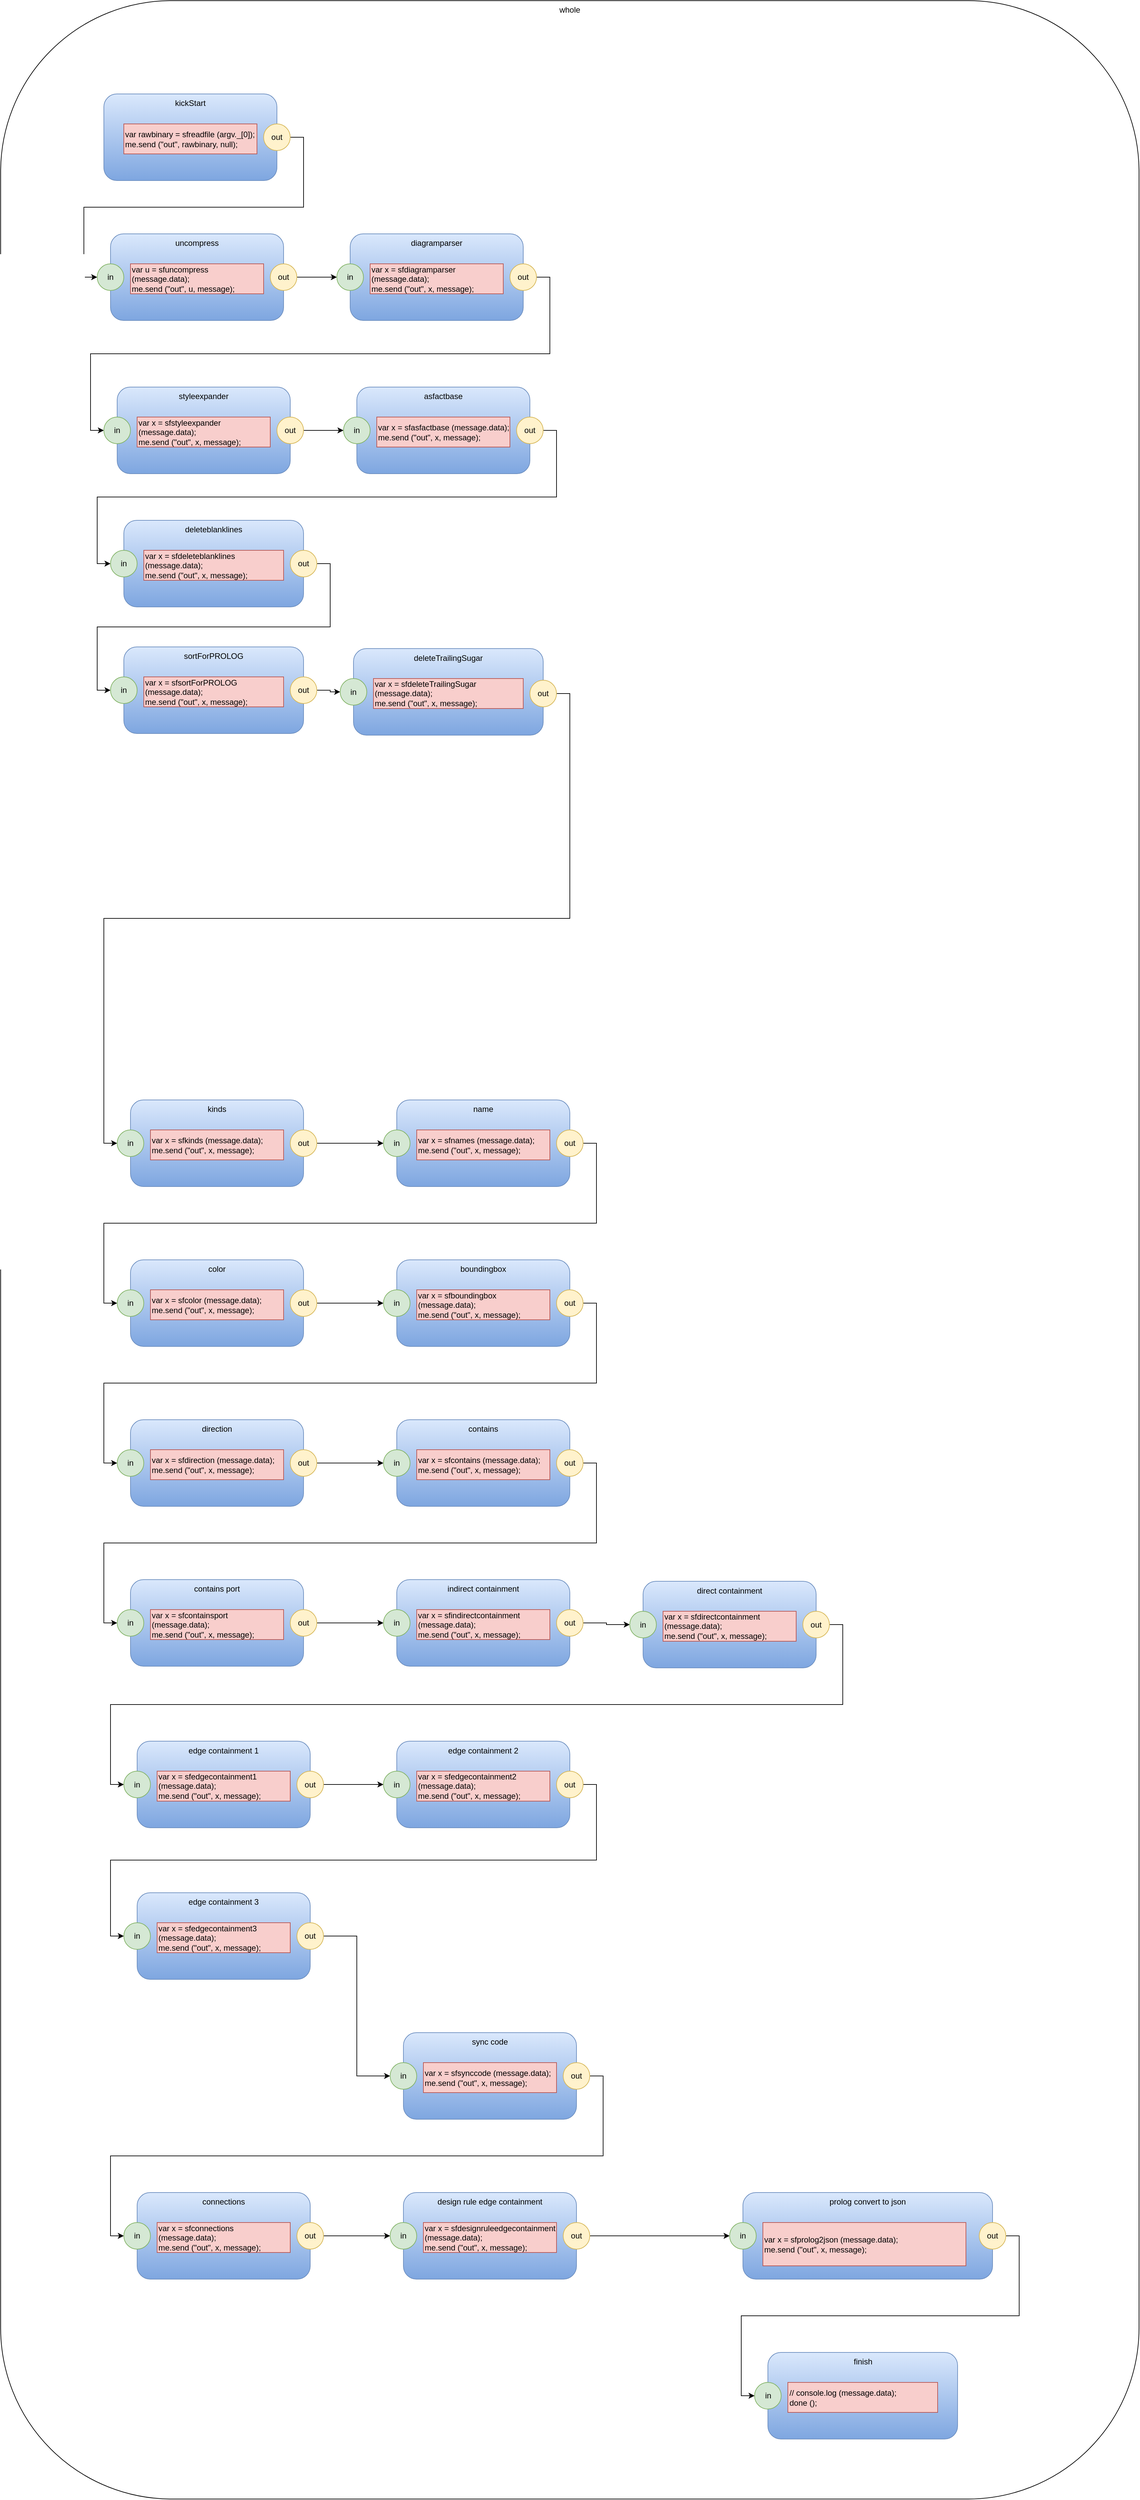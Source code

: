 <mxfile version="14.6.13" type="device"><diagram id="wqfAWWfYYzt9Zv_PRfaZ" name="main"><mxGraphModel dx="1106" dy="1656" grid="1" gridSize="10" guides="1" tooltips="1" connect="1" arrows="1" fold="1" page="1" pageScale="1" pageWidth="1100" pageHeight="850" math="0" shadow="0"><root><mxCell id="YSdUcc7_uIE6RB1LT-ku-0"/><mxCell id="YSdUcc7_uIE6RB1LT-ku-1" parent="YSdUcc7_uIE6RB1LT-ku-0"/><mxCell id="YSdUcc7_uIE6RB1LT-ku-2" value="whole" style="rounded=1;whiteSpace=wrap;html=1;verticalAlign=top;" vertex="1" parent="YSdUcc7_uIE6RB1LT-ku-1"><mxGeometry x="45" y="-10" width="1710" height="3750" as="geometry"/></mxCell><mxCell id="YSdUcc7_uIE6RB1LT-ku-3" value="styleexpander" style="rounded=1;whiteSpace=wrap;html=1;gradientColor=#7ea6e0;fillColor=#dae8fc;strokeColor=#6c8ebf;verticalAlign=top;" vertex="1" parent="YSdUcc7_uIE6RB1LT-ku-1"><mxGeometry x="220" y="570" width="260" height="130" as="geometry"/></mxCell><mxCell id="YSdUcc7_uIE6RB1LT-ku-4" value="uncompress" style="rounded=1;whiteSpace=wrap;html=1;gradientColor=#7ea6e0;fillColor=#dae8fc;strokeColor=#6c8ebf;verticalAlign=top;" vertex="1" parent="YSdUcc7_uIE6RB1LT-ku-1"><mxGeometry x="210" y="340" width="260" height="130" as="geometry"/></mxCell><mxCell id="YSdUcc7_uIE6RB1LT-ku-5" value="var u = sfuncompress (message.data);&lt;br&gt;me.send (&quot;out&quot;, u, message);&lt;br&gt;&lt;div&gt;&lt;/div&gt;" style="rounded=0;whiteSpace=wrap;html=1;fillColor=#f8cecc;strokeColor=#b85450;align=left;" vertex="1" parent="YSdUcc7_uIE6RB1LT-ku-1"><mxGeometry x="240" y="385" width="200" height="45" as="geometry"/></mxCell><mxCell id="YSdUcc7_uIE6RB1LT-ku-6" style="edgeStyle=orthogonalEdgeStyle;rounded=0;orthogonalLoop=1;jettySize=auto;html=1;exitX=1;exitY=0.5;exitDx=0;exitDy=0;entryX=0;entryY=0.5;entryDx=0;entryDy=0;" edge="1" parent="YSdUcc7_uIE6RB1LT-ku-1" source="YSdUcc7_uIE6RB1LT-ku-7" target="YSdUcc7_uIE6RB1LT-ku-13"><mxGeometry relative="1" as="geometry"/></mxCell><mxCell id="YSdUcc7_uIE6RB1LT-ku-7" value="out" style="ellipse;whiteSpace=wrap;html=1;aspect=fixed;fillColor=#fff2cc;strokeColor=#d6b656;" vertex="1" parent="YSdUcc7_uIE6RB1LT-ku-1"><mxGeometry x="450" y="385" width="40" height="40" as="geometry"/></mxCell><mxCell id="YSdUcc7_uIE6RB1LT-ku-8" value="in" style="ellipse;whiteSpace=wrap;html=1;aspect=fixed;fillColor=#d5e8d4;strokeColor=#82b366;" vertex="1" parent="YSdUcc7_uIE6RB1LT-ku-1"><mxGeometry x="190" y="385" width="40" height="40" as="geometry"/></mxCell><mxCell id="YSdUcc7_uIE6RB1LT-ku-9" value="diagramparser" style="rounded=1;whiteSpace=wrap;html=1;gradientColor=#7ea6e0;fillColor=#dae8fc;strokeColor=#6c8ebf;verticalAlign=top;" vertex="1" parent="YSdUcc7_uIE6RB1LT-ku-1"><mxGeometry x="570" y="340" width="260" height="130" as="geometry"/></mxCell><mxCell id="YSdUcc7_uIE6RB1LT-ku-10" value="var x = sfdiagramparser (message.data);&lt;br&gt;me.send (&quot;out&quot;, x, message);&lt;br&gt;&lt;div&gt;&lt;/div&gt;" style="rounded=0;whiteSpace=wrap;html=1;fillColor=#f8cecc;strokeColor=#b85450;align=left;" vertex="1" parent="YSdUcc7_uIE6RB1LT-ku-1"><mxGeometry x="600" y="385" width="200" height="45" as="geometry"/></mxCell><mxCell id="YSdUcc7_uIE6RB1LT-ku-11" style="edgeStyle=orthogonalEdgeStyle;rounded=0;orthogonalLoop=1;jettySize=auto;html=1;exitX=1;exitY=0.5;exitDx=0;exitDy=0;entryX=0;entryY=0.5;entryDx=0;entryDy=0;" edge="1" parent="YSdUcc7_uIE6RB1LT-ku-1" source="YSdUcc7_uIE6RB1LT-ku-12" target="YSdUcc7_uIE6RB1LT-ku-17"><mxGeometry relative="1" as="geometry"/></mxCell><mxCell id="YSdUcc7_uIE6RB1LT-ku-12" value="out" style="ellipse;whiteSpace=wrap;html=1;aspect=fixed;fillColor=#fff2cc;strokeColor=#d6b656;" vertex="1" parent="YSdUcc7_uIE6RB1LT-ku-1"><mxGeometry x="810" y="385" width="40" height="40" as="geometry"/></mxCell><mxCell id="YSdUcc7_uIE6RB1LT-ku-13" value="in" style="ellipse;whiteSpace=wrap;html=1;aspect=fixed;fillColor=#d5e8d4;strokeColor=#82b366;" vertex="1" parent="YSdUcc7_uIE6RB1LT-ku-1"><mxGeometry x="550" y="385" width="40" height="40" as="geometry"/></mxCell><mxCell id="YSdUcc7_uIE6RB1LT-ku-14" value="var x = sfstyleexpander (message.data);&lt;br&gt;me.send (&quot;out&quot;, x, message);&lt;br&gt;&lt;div&gt;&lt;/div&gt;" style="rounded=0;whiteSpace=wrap;html=1;fillColor=#f8cecc;strokeColor=#b85450;align=left;" vertex="1" parent="YSdUcc7_uIE6RB1LT-ku-1"><mxGeometry x="250" y="615" width="200" height="45" as="geometry"/></mxCell><mxCell id="YSdUcc7_uIE6RB1LT-ku-15" style="edgeStyle=orthogonalEdgeStyle;rounded=0;orthogonalLoop=1;jettySize=auto;html=1;exitX=1;exitY=0.5;exitDx=0;exitDy=0;entryX=0;entryY=0.5;entryDx=0;entryDy=0;" edge="1" parent="YSdUcc7_uIE6RB1LT-ku-1" source="YSdUcc7_uIE6RB1LT-ku-16" target="YSdUcc7_uIE6RB1LT-ku-22"><mxGeometry relative="1" as="geometry"/></mxCell><mxCell id="YSdUcc7_uIE6RB1LT-ku-16" value="out" style="ellipse;whiteSpace=wrap;html=1;aspect=fixed;fillColor=#fff2cc;strokeColor=#d6b656;" vertex="1" parent="YSdUcc7_uIE6RB1LT-ku-1"><mxGeometry x="460" y="615" width="40" height="40" as="geometry"/></mxCell><mxCell id="YSdUcc7_uIE6RB1LT-ku-17" value="in" style="ellipse;whiteSpace=wrap;html=1;aspect=fixed;fillColor=#d5e8d4;strokeColor=#82b366;" vertex="1" parent="YSdUcc7_uIE6RB1LT-ku-1"><mxGeometry x="200" y="615" width="40" height="40" as="geometry"/></mxCell><mxCell id="YSdUcc7_uIE6RB1LT-ku-18" value="asfactbase" style="rounded=1;whiteSpace=wrap;html=1;gradientColor=#7ea6e0;fillColor=#dae8fc;strokeColor=#6c8ebf;verticalAlign=top;" vertex="1" parent="YSdUcc7_uIE6RB1LT-ku-1"><mxGeometry x="580" y="570" width="260" height="130" as="geometry"/></mxCell><mxCell id="YSdUcc7_uIE6RB1LT-ku-19" value="var x = sfasfactbase (message.data);&lt;br&gt;me.send (&quot;out&quot;, x, message);&lt;br&gt;&lt;div&gt;&lt;/div&gt;" style="rounded=0;whiteSpace=wrap;html=1;fillColor=#f8cecc;strokeColor=#b85450;align=left;" vertex="1" parent="YSdUcc7_uIE6RB1LT-ku-1"><mxGeometry x="610" y="615" width="200" height="45" as="geometry"/></mxCell><mxCell id="YSdUcc7_uIE6RB1LT-ku-20" style="edgeStyle=orthogonalEdgeStyle;rounded=0;orthogonalLoop=1;jettySize=auto;html=1;exitX=1;exitY=0.5;exitDx=0;exitDy=0;entryX=0;entryY=0.5;entryDx=0;entryDy=0;" edge="1" parent="YSdUcc7_uIE6RB1LT-ku-1" source="YSdUcc7_uIE6RB1LT-ku-21" target="YSdUcc7_uIE6RB1LT-ku-27"><mxGeometry relative="1" as="geometry"/></mxCell><mxCell id="YSdUcc7_uIE6RB1LT-ku-21" value="out" style="ellipse;whiteSpace=wrap;html=1;aspect=fixed;fillColor=#fff2cc;strokeColor=#d6b656;" vertex="1" parent="YSdUcc7_uIE6RB1LT-ku-1"><mxGeometry x="820" y="615" width="40" height="40" as="geometry"/></mxCell><mxCell id="YSdUcc7_uIE6RB1LT-ku-22" value="in" style="ellipse;whiteSpace=wrap;html=1;aspect=fixed;fillColor=#d5e8d4;strokeColor=#82b366;" vertex="1" parent="YSdUcc7_uIE6RB1LT-ku-1"><mxGeometry x="560" y="615" width="40" height="40" as="geometry"/></mxCell><mxCell id="YSdUcc7_uIE6RB1LT-ku-23" value="deleteblanklines" style="rounded=1;whiteSpace=wrap;html=1;gradientColor=#7ea6e0;fillColor=#dae8fc;strokeColor=#6c8ebf;verticalAlign=top;" vertex="1" parent="YSdUcc7_uIE6RB1LT-ku-1"><mxGeometry x="230" y="770" width="270" height="130" as="geometry"/></mxCell><mxCell id="YSdUcc7_uIE6RB1LT-ku-24" value="var x = sfdeleteblanklines (message.data);&lt;br&gt;me.send (&quot;out&quot;, x, message);&lt;br&gt;&lt;div&gt;&lt;/div&gt;" style="rounded=0;whiteSpace=wrap;html=1;fillColor=#f8cecc;strokeColor=#b85450;align=left;" vertex="1" parent="YSdUcc7_uIE6RB1LT-ku-1"><mxGeometry x="260" y="815" width="210" height="45" as="geometry"/></mxCell><mxCell id="YSdUcc7_uIE6RB1LT-ku-25" style="edgeStyle=orthogonalEdgeStyle;rounded=0;orthogonalLoop=1;jettySize=auto;html=1;exitX=1;exitY=0.5;exitDx=0;exitDy=0;entryX=0;entryY=0.5;entryDx=0;entryDy=0;" edge="1" parent="YSdUcc7_uIE6RB1LT-ku-1" source="YSdUcc7_uIE6RB1LT-ku-26" target="YSdUcc7_uIE6RB1LT-ku-32"><mxGeometry relative="1" as="geometry"/></mxCell><mxCell id="YSdUcc7_uIE6RB1LT-ku-26" value="out" style="ellipse;whiteSpace=wrap;html=1;aspect=fixed;fillColor=#fff2cc;strokeColor=#d6b656;" vertex="1" parent="YSdUcc7_uIE6RB1LT-ku-1"><mxGeometry x="480" y="815" width="40" height="40" as="geometry"/></mxCell><mxCell id="YSdUcc7_uIE6RB1LT-ku-27" value="in" style="ellipse;whiteSpace=wrap;html=1;aspect=fixed;fillColor=#d5e8d4;strokeColor=#82b366;" vertex="1" parent="YSdUcc7_uIE6RB1LT-ku-1"><mxGeometry x="210" y="815" width="40" height="40" as="geometry"/></mxCell><mxCell id="YSdUcc7_uIE6RB1LT-ku-28" value="sortForPROLOG" style="rounded=1;whiteSpace=wrap;html=1;gradientColor=#7ea6e0;fillColor=#dae8fc;strokeColor=#6c8ebf;verticalAlign=top;" vertex="1" parent="YSdUcc7_uIE6RB1LT-ku-1"><mxGeometry x="230" y="960" width="270" height="130" as="geometry"/></mxCell><mxCell id="YSdUcc7_uIE6RB1LT-ku-29" value="var x = sfsortForPROLOG (message.data);&lt;br&gt;me.send (&quot;out&quot;, x, message);&lt;br&gt;&lt;div&gt;&lt;/div&gt;" style="rounded=0;whiteSpace=wrap;html=1;fillColor=#f8cecc;strokeColor=#b85450;align=left;" vertex="1" parent="YSdUcc7_uIE6RB1LT-ku-1"><mxGeometry x="260" y="1005" width="210" height="45" as="geometry"/></mxCell><mxCell id="YSdUcc7_uIE6RB1LT-ku-30" style="edgeStyle=orthogonalEdgeStyle;rounded=0;orthogonalLoop=1;jettySize=auto;html=1;exitX=1;exitY=0.5;exitDx=0;exitDy=0;" edge="1" parent="YSdUcc7_uIE6RB1LT-ku-1" source="YSdUcc7_uIE6RB1LT-ku-31" target="YSdUcc7_uIE6RB1LT-ku-35"><mxGeometry relative="1" as="geometry"/></mxCell><mxCell id="YSdUcc7_uIE6RB1LT-ku-31" value="out" style="ellipse;whiteSpace=wrap;html=1;aspect=fixed;fillColor=#fff2cc;strokeColor=#d6b656;" vertex="1" parent="YSdUcc7_uIE6RB1LT-ku-1"><mxGeometry x="480" y="1005" width="40" height="40" as="geometry"/></mxCell><mxCell id="YSdUcc7_uIE6RB1LT-ku-32" value="in" style="ellipse;whiteSpace=wrap;html=1;aspect=fixed;fillColor=#d5e8d4;strokeColor=#82b366;" vertex="1" parent="YSdUcc7_uIE6RB1LT-ku-1"><mxGeometry x="210" y="1005" width="40" height="40" as="geometry"/></mxCell><mxCell id="YSdUcc7_uIE6RB1LT-ku-33" value="deleteTrailingSugar" style="rounded=1;whiteSpace=wrap;html=1;gradientColor=#7ea6e0;fillColor=#dae8fc;strokeColor=#6c8ebf;verticalAlign=top;" vertex="1" parent="YSdUcc7_uIE6RB1LT-ku-1"><mxGeometry x="575" y="962.5" width="285" height="130" as="geometry"/></mxCell><mxCell id="YSdUcc7_uIE6RB1LT-ku-34" value="var x = sfdeleteTrailingSugar (message.data);&lt;br&gt;me.send (&quot;out&quot;, x, message);&lt;br&gt;&lt;div&gt;&lt;/div&gt;" style="rounded=0;whiteSpace=wrap;html=1;fillColor=#f8cecc;strokeColor=#b85450;align=left;" vertex="1" parent="YSdUcc7_uIE6RB1LT-ku-1"><mxGeometry x="605" y="1007.5" width="225" height="45" as="geometry"/></mxCell><mxCell id="YSdUcc7_uIE6RB1LT-ku-35" value="in" style="ellipse;whiteSpace=wrap;html=1;aspect=fixed;fillColor=#d5e8d4;strokeColor=#82b366;" vertex="1" parent="YSdUcc7_uIE6RB1LT-ku-1"><mxGeometry x="555" y="1007.5" width="40" height="40" as="geometry"/></mxCell><mxCell id="YSdUcc7_uIE6RB1LT-ku-36" value="kickStart" style="rounded=1;whiteSpace=wrap;html=1;gradientColor=#7ea6e0;fillColor=#dae8fc;strokeColor=#6c8ebf;verticalAlign=top;" vertex="1" parent="YSdUcc7_uIE6RB1LT-ku-1"><mxGeometry x="200" y="130" width="260" height="130" as="geometry"/></mxCell><mxCell id="YSdUcc7_uIE6RB1LT-ku-37" value="var rawbinary = sfreadfile (argv._[0]);&lt;br&gt;me.send (&quot;out&quot;, rawbinary, null);&lt;br&gt;&lt;div&gt;&lt;/div&gt;" style="rounded=0;whiteSpace=wrap;html=1;fillColor=#f8cecc;strokeColor=#b85450;align=left;" vertex="1" parent="YSdUcc7_uIE6RB1LT-ku-1"><mxGeometry x="230" y="175" width="200" height="45" as="geometry"/></mxCell><mxCell id="YSdUcc7_uIE6RB1LT-ku-38" style="edgeStyle=orthogonalEdgeStyle;rounded=0;orthogonalLoop=1;jettySize=auto;html=1;exitX=1;exitY=0.5;exitDx=0;exitDy=0;entryX=0;entryY=0.5;entryDx=0;entryDy=0;" edge="1" parent="YSdUcc7_uIE6RB1LT-ku-1" source="YSdUcc7_uIE6RB1LT-ku-39" target="YSdUcc7_uIE6RB1LT-ku-8"><mxGeometry relative="1" as="geometry"/></mxCell><mxCell id="YSdUcc7_uIE6RB1LT-ku-39" value="out" style="ellipse;whiteSpace=wrap;html=1;aspect=fixed;fillColor=#fff2cc;strokeColor=#d6b656;" vertex="1" parent="YSdUcc7_uIE6RB1LT-ku-1"><mxGeometry x="440" y="175" width="40" height="40" as="geometry"/></mxCell><mxCell id="o9WitYf8nZo9U9cAR0vl-11" style="edgeStyle=orthogonalEdgeStyle;rounded=0;orthogonalLoop=1;jettySize=auto;html=1;exitX=1;exitY=0.5;exitDx=0;exitDy=0;entryX=0;entryY=0.5;entryDx=0;entryDy=0;entryPerimeter=0;" edge="1" parent="YSdUcc7_uIE6RB1LT-ku-1" source="YSdUcc7_uIE6RB1LT-ku-41" target="YSdUcc7_uIE6RB1LT-ku-54"><mxGeometry relative="1" as="geometry"/></mxCell><mxCell id="YSdUcc7_uIE6RB1LT-ku-41" value="out" style="ellipse;whiteSpace=wrap;html=1;aspect=fixed;fillColor=#fff2cc;strokeColor=#d6b656;" vertex="1" parent="YSdUcc7_uIE6RB1LT-ku-1"><mxGeometry x="840" y="1010" width="40" height="40" as="geometry"/></mxCell><mxCell id="YSdUcc7_uIE6RB1LT-ku-50" value="kinds" style="rounded=1;whiteSpace=wrap;html=1;gradientColor=#7ea6e0;fillColor=#dae8fc;strokeColor=#6c8ebf;verticalAlign=top;" vertex="1" parent="YSdUcc7_uIE6RB1LT-ku-1"><mxGeometry x="240" y="1640" width="260" height="130" as="geometry"/></mxCell><mxCell id="YSdUcc7_uIE6RB1LT-ku-51" value="var x = sfkinds (message.data);&lt;br&gt;me.send (&quot;out&quot;, x, message);&lt;br&gt;&lt;div&gt;&lt;/div&gt;" style="rounded=0;whiteSpace=wrap;html=1;fillColor=#f8cecc;strokeColor=#b85450;align=left;" vertex="1" parent="YSdUcc7_uIE6RB1LT-ku-1"><mxGeometry x="270" y="1685" width="200" height="45" as="geometry"/></mxCell><mxCell id="o9WitYf8nZo9U9cAR0vl-12" style="edgeStyle=orthogonalEdgeStyle;rounded=0;orthogonalLoop=1;jettySize=auto;html=1;exitX=1;exitY=0.5;exitDx=0;exitDy=0;" edge="1" parent="YSdUcc7_uIE6RB1LT-ku-1" source="YSdUcc7_uIE6RB1LT-ku-53" target="YSdUcc7_uIE6RB1LT-ku-59"><mxGeometry relative="1" as="geometry"/></mxCell><mxCell id="YSdUcc7_uIE6RB1LT-ku-53" value="out" style="ellipse;whiteSpace=wrap;html=1;aspect=fixed;fillColor=#fff2cc;strokeColor=#d6b656;" vertex="1" parent="YSdUcc7_uIE6RB1LT-ku-1"><mxGeometry x="480" y="1685" width="40" height="40" as="geometry"/></mxCell><mxCell id="YSdUcc7_uIE6RB1LT-ku-54" value="in" style="ellipse;whiteSpace=wrap;html=1;aspect=fixed;fillColor=#d5e8d4;strokeColor=#82b366;" vertex="1" parent="YSdUcc7_uIE6RB1LT-ku-1"><mxGeometry x="220" y="1685" width="40" height="40" as="geometry"/></mxCell><mxCell id="YSdUcc7_uIE6RB1LT-ku-55" value="name" style="rounded=1;whiteSpace=wrap;html=1;gradientColor=#7ea6e0;fillColor=#dae8fc;strokeColor=#6c8ebf;verticalAlign=top;" vertex="1" parent="YSdUcc7_uIE6RB1LT-ku-1"><mxGeometry x="640" y="1640" width="260" height="130" as="geometry"/></mxCell><mxCell id="YSdUcc7_uIE6RB1LT-ku-56" value="var x = sfnames (message.data);&lt;br&gt;me.send (&quot;out&quot;, x, message);&lt;br&gt;&lt;div&gt;&lt;/div&gt;" style="rounded=0;whiteSpace=wrap;html=1;fillColor=#f8cecc;strokeColor=#b85450;align=left;" vertex="1" parent="YSdUcc7_uIE6RB1LT-ku-1"><mxGeometry x="670" y="1685" width="200" height="45" as="geometry"/></mxCell><mxCell id="YSdUcc7_uIE6RB1LT-ku-57" style="edgeStyle=orthogonalEdgeStyle;rounded=0;orthogonalLoop=1;jettySize=auto;html=1;exitX=1;exitY=0.5;exitDx=0;exitDy=0;entryX=0;entryY=0.5;entryDx=0;entryDy=0;" edge="1" parent="YSdUcc7_uIE6RB1LT-ku-1" source="YSdUcc7_uIE6RB1LT-ku-58" target="YSdUcc7_uIE6RB1LT-ku-64"><mxGeometry relative="1" as="geometry"/></mxCell><mxCell id="YSdUcc7_uIE6RB1LT-ku-58" value="out" style="ellipse;whiteSpace=wrap;html=1;aspect=fixed;fillColor=#fff2cc;strokeColor=#d6b656;" vertex="1" parent="YSdUcc7_uIE6RB1LT-ku-1"><mxGeometry x="880" y="1685" width="40" height="40" as="geometry"/></mxCell><mxCell id="YSdUcc7_uIE6RB1LT-ku-59" value="in" style="ellipse;whiteSpace=wrap;html=1;aspect=fixed;fillColor=#d5e8d4;strokeColor=#82b366;" vertex="1" parent="YSdUcc7_uIE6RB1LT-ku-1"><mxGeometry x="620" y="1685" width="40" height="40" as="geometry"/></mxCell><mxCell id="YSdUcc7_uIE6RB1LT-ku-60" value="color" style="rounded=1;whiteSpace=wrap;html=1;gradientColor=#7ea6e0;fillColor=#dae8fc;strokeColor=#6c8ebf;verticalAlign=top;" vertex="1" parent="YSdUcc7_uIE6RB1LT-ku-1"><mxGeometry x="240" y="1880" width="260" height="130" as="geometry"/></mxCell><mxCell id="YSdUcc7_uIE6RB1LT-ku-61" value="var x = sfcolor (message.data);&lt;br&gt;me.send (&quot;out&quot;, x, message);&lt;br&gt;&lt;div&gt;&lt;/div&gt;" style="rounded=0;whiteSpace=wrap;html=1;fillColor=#f8cecc;strokeColor=#b85450;align=left;" vertex="1" parent="YSdUcc7_uIE6RB1LT-ku-1"><mxGeometry x="270" y="1925" width="200" height="45" as="geometry"/></mxCell><mxCell id="YSdUcc7_uIE6RB1LT-ku-62" style="edgeStyle=orthogonalEdgeStyle;rounded=0;orthogonalLoop=1;jettySize=auto;html=1;exitX=1;exitY=0.5;exitDx=0;exitDy=0;entryX=0;entryY=0.5;entryDx=0;entryDy=0;" edge="1" parent="YSdUcc7_uIE6RB1LT-ku-1" source="YSdUcc7_uIE6RB1LT-ku-63" target="YSdUcc7_uIE6RB1LT-ku-69"><mxGeometry relative="1" as="geometry"/></mxCell><mxCell id="YSdUcc7_uIE6RB1LT-ku-63" value="out" style="ellipse;whiteSpace=wrap;html=1;aspect=fixed;fillColor=#fff2cc;strokeColor=#d6b656;" vertex="1" parent="YSdUcc7_uIE6RB1LT-ku-1"><mxGeometry x="480" y="1925" width="40" height="40" as="geometry"/></mxCell><mxCell id="YSdUcc7_uIE6RB1LT-ku-64" value="in" style="ellipse;whiteSpace=wrap;html=1;aspect=fixed;fillColor=#d5e8d4;strokeColor=#82b366;" vertex="1" parent="YSdUcc7_uIE6RB1LT-ku-1"><mxGeometry x="220" y="1925" width="40" height="40" as="geometry"/></mxCell><mxCell id="YSdUcc7_uIE6RB1LT-ku-65" value="boundingbox" style="rounded=1;whiteSpace=wrap;html=1;gradientColor=#7ea6e0;fillColor=#dae8fc;strokeColor=#6c8ebf;verticalAlign=top;" vertex="1" parent="YSdUcc7_uIE6RB1LT-ku-1"><mxGeometry x="640" y="1880" width="260" height="130" as="geometry"/></mxCell><mxCell id="YSdUcc7_uIE6RB1LT-ku-66" value="var x = sfboundingbox (message.data);&lt;br&gt;me.send (&quot;out&quot;, x, message);&lt;br&gt;&lt;div&gt;&lt;/div&gt;" style="rounded=0;whiteSpace=wrap;html=1;fillColor=#f8cecc;strokeColor=#b85450;align=left;" vertex="1" parent="YSdUcc7_uIE6RB1LT-ku-1"><mxGeometry x="670" y="1925" width="200" height="45" as="geometry"/></mxCell><mxCell id="o9WitYf8nZo9U9cAR0vl-14" style="edgeStyle=orthogonalEdgeStyle;rounded=0;orthogonalLoop=1;jettySize=auto;html=1;exitX=1;exitY=0.5;exitDx=0;exitDy=0;entryX=0;entryY=0.5;entryDx=0;entryDy=0;" edge="1" parent="YSdUcc7_uIE6RB1LT-ku-1" source="YSdUcc7_uIE6RB1LT-ku-68" target="YSdUcc7_uIE6RB1LT-ku-74"><mxGeometry relative="1" as="geometry"/></mxCell><mxCell id="YSdUcc7_uIE6RB1LT-ku-68" value="out" style="ellipse;whiteSpace=wrap;html=1;aspect=fixed;fillColor=#fff2cc;strokeColor=#d6b656;" vertex="1" parent="YSdUcc7_uIE6RB1LT-ku-1"><mxGeometry x="880" y="1925" width="40" height="40" as="geometry"/></mxCell><mxCell id="YSdUcc7_uIE6RB1LT-ku-69" value="in" style="ellipse;whiteSpace=wrap;html=1;aspect=fixed;fillColor=#d5e8d4;strokeColor=#82b366;" vertex="1" parent="YSdUcc7_uIE6RB1LT-ku-1"><mxGeometry x="620" y="1925" width="40" height="40" as="geometry"/></mxCell><mxCell id="YSdUcc7_uIE6RB1LT-ku-70" value="direction" style="rounded=1;whiteSpace=wrap;html=1;gradientColor=#7ea6e0;fillColor=#dae8fc;strokeColor=#6c8ebf;verticalAlign=top;" vertex="1" parent="YSdUcc7_uIE6RB1LT-ku-1"><mxGeometry x="240" y="2120" width="260" height="130" as="geometry"/></mxCell><mxCell id="YSdUcc7_uIE6RB1LT-ku-71" value="var x = sfdirection (message.data);&lt;br&gt;me.send (&quot;out&quot;, x, message);&lt;br&gt;&lt;div&gt;&lt;/div&gt;" style="rounded=0;whiteSpace=wrap;html=1;fillColor=#f8cecc;strokeColor=#b85450;align=left;" vertex="1" parent="YSdUcc7_uIE6RB1LT-ku-1"><mxGeometry x="270" y="2165" width="200" height="45" as="geometry"/></mxCell><mxCell id="YSdUcc7_uIE6RB1LT-ku-72" style="edgeStyle=orthogonalEdgeStyle;rounded=0;orthogonalLoop=1;jettySize=auto;html=1;exitX=1;exitY=0.5;exitDx=0;exitDy=0;entryX=0;entryY=0.5;entryDx=0;entryDy=0;" edge="1" parent="YSdUcc7_uIE6RB1LT-ku-1" source="YSdUcc7_uIE6RB1LT-ku-73" target="YSdUcc7_uIE6RB1LT-ku-79"><mxGeometry relative="1" as="geometry"/></mxCell><mxCell id="YSdUcc7_uIE6RB1LT-ku-73" value="out" style="ellipse;whiteSpace=wrap;html=1;aspect=fixed;fillColor=#fff2cc;strokeColor=#d6b656;" vertex="1" parent="YSdUcc7_uIE6RB1LT-ku-1"><mxGeometry x="480" y="2165" width="40" height="40" as="geometry"/></mxCell><mxCell id="YSdUcc7_uIE6RB1LT-ku-74" value="in" style="ellipse;whiteSpace=wrap;html=1;aspect=fixed;fillColor=#d5e8d4;strokeColor=#82b366;" vertex="1" parent="YSdUcc7_uIE6RB1LT-ku-1"><mxGeometry x="220" y="2165" width="40" height="40" as="geometry"/></mxCell><mxCell id="YSdUcc7_uIE6RB1LT-ku-75" value="contains" style="rounded=1;whiteSpace=wrap;html=1;gradientColor=#7ea6e0;fillColor=#dae8fc;strokeColor=#6c8ebf;verticalAlign=top;" vertex="1" parent="YSdUcc7_uIE6RB1LT-ku-1"><mxGeometry x="640" y="2120" width="260" height="130" as="geometry"/></mxCell><mxCell id="YSdUcc7_uIE6RB1LT-ku-76" value="var x = sfcontains (message.data);&lt;br&gt;me.send (&quot;out&quot;, x, message);&lt;br&gt;&lt;div&gt;&lt;/div&gt;" style="rounded=0;whiteSpace=wrap;html=1;fillColor=#f8cecc;strokeColor=#b85450;align=left;" vertex="1" parent="YSdUcc7_uIE6RB1LT-ku-1"><mxGeometry x="670" y="2165" width="200" height="45" as="geometry"/></mxCell><mxCell id="YSdUcc7_uIE6RB1LT-ku-77" style="edgeStyle=orthogonalEdgeStyle;rounded=0;orthogonalLoop=1;jettySize=auto;html=1;exitX=1;exitY=0.5;exitDx=0;exitDy=0;entryX=0;entryY=0.5;entryDx=0;entryDy=0;" edge="1" parent="YSdUcc7_uIE6RB1LT-ku-1" source="YSdUcc7_uIE6RB1LT-ku-78" target="YSdUcc7_uIE6RB1LT-ku-84"><mxGeometry relative="1" as="geometry"/></mxCell><mxCell id="YSdUcc7_uIE6RB1LT-ku-78" value="out" style="ellipse;whiteSpace=wrap;html=1;aspect=fixed;fillColor=#fff2cc;strokeColor=#d6b656;" vertex="1" parent="YSdUcc7_uIE6RB1LT-ku-1"><mxGeometry x="880" y="2165" width="40" height="40" as="geometry"/></mxCell><mxCell id="YSdUcc7_uIE6RB1LT-ku-79" value="in" style="ellipse;whiteSpace=wrap;html=1;aspect=fixed;fillColor=#d5e8d4;strokeColor=#82b366;" vertex="1" parent="YSdUcc7_uIE6RB1LT-ku-1"><mxGeometry x="620" y="2165" width="40" height="40" as="geometry"/></mxCell><mxCell id="YSdUcc7_uIE6RB1LT-ku-80" value="contains port" style="rounded=1;whiteSpace=wrap;html=1;gradientColor=#7ea6e0;fillColor=#dae8fc;strokeColor=#6c8ebf;verticalAlign=top;" vertex="1" parent="YSdUcc7_uIE6RB1LT-ku-1"><mxGeometry x="240" y="2360" width="260" height="130" as="geometry"/></mxCell><mxCell id="YSdUcc7_uIE6RB1LT-ku-81" value="var x = sfcontainsport (message.data);&lt;br&gt;me.send (&quot;out&quot;, x, message);&lt;br&gt;&lt;div&gt;&lt;/div&gt;" style="rounded=0;whiteSpace=wrap;html=1;fillColor=#f8cecc;strokeColor=#b85450;align=left;" vertex="1" parent="YSdUcc7_uIE6RB1LT-ku-1"><mxGeometry x="270" y="2405" width="200" height="45" as="geometry"/></mxCell><mxCell id="YSdUcc7_uIE6RB1LT-ku-82" style="edgeStyle=orthogonalEdgeStyle;rounded=0;orthogonalLoop=1;jettySize=auto;html=1;exitX=1;exitY=0.5;exitDx=0;exitDy=0;entryX=0;entryY=0.5;entryDx=0;entryDy=0;" edge="1" parent="YSdUcc7_uIE6RB1LT-ku-1" source="YSdUcc7_uIE6RB1LT-ku-83" target="YSdUcc7_uIE6RB1LT-ku-89"><mxGeometry relative="1" as="geometry"/></mxCell><mxCell id="YSdUcc7_uIE6RB1LT-ku-83" value="out" style="ellipse;whiteSpace=wrap;html=1;aspect=fixed;fillColor=#fff2cc;strokeColor=#d6b656;" vertex="1" parent="YSdUcc7_uIE6RB1LT-ku-1"><mxGeometry x="480" y="2405" width="40" height="40" as="geometry"/></mxCell><mxCell id="YSdUcc7_uIE6RB1LT-ku-84" value="in" style="ellipse;whiteSpace=wrap;html=1;aspect=fixed;fillColor=#d5e8d4;strokeColor=#82b366;" vertex="1" parent="YSdUcc7_uIE6RB1LT-ku-1"><mxGeometry x="220" y="2405" width="40" height="40" as="geometry"/></mxCell><mxCell id="YSdUcc7_uIE6RB1LT-ku-85" value="indirect containment" style="rounded=1;whiteSpace=wrap;html=1;gradientColor=#7ea6e0;fillColor=#dae8fc;strokeColor=#6c8ebf;verticalAlign=top;" vertex="1" parent="YSdUcc7_uIE6RB1LT-ku-1"><mxGeometry x="640" y="2360" width="260" height="130" as="geometry"/></mxCell><mxCell id="YSdUcc7_uIE6RB1LT-ku-86" value="var x = sfindirectcontainment (message.data);&lt;br&gt;me.send (&quot;out&quot;, x, message);&lt;br&gt;&lt;div&gt;&lt;/div&gt;" style="rounded=0;whiteSpace=wrap;html=1;fillColor=#f8cecc;strokeColor=#b85450;align=left;" vertex="1" parent="YSdUcc7_uIE6RB1LT-ku-1"><mxGeometry x="670" y="2405" width="200" height="45" as="geometry"/></mxCell><mxCell id="o9WitYf8nZo9U9cAR0vl-31" style="edgeStyle=orthogonalEdgeStyle;rounded=0;orthogonalLoop=1;jettySize=auto;html=1;exitX=1;exitY=0.5;exitDx=0;exitDy=0;" edge="1" parent="YSdUcc7_uIE6RB1LT-ku-1" source="YSdUcc7_uIE6RB1LT-ku-88" target="o9WitYf8nZo9U9cAR0vl-30"><mxGeometry relative="1" as="geometry"/></mxCell><mxCell id="YSdUcc7_uIE6RB1LT-ku-88" value="out" style="ellipse;whiteSpace=wrap;html=1;aspect=fixed;fillColor=#fff2cc;strokeColor=#d6b656;" vertex="1" parent="YSdUcc7_uIE6RB1LT-ku-1"><mxGeometry x="880" y="2405" width="40" height="40" as="geometry"/></mxCell><mxCell id="YSdUcc7_uIE6RB1LT-ku-89" value="in" style="ellipse;whiteSpace=wrap;html=1;aspect=fixed;fillColor=#d5e8d4;strokeColor=#82b366;" vertex="1" parent="YSdUcc7_uIE6RB1LT-ku-1"><mxGeometry x="620" y="2405" width="40" height="40" as="geometry"/></mxCell><mxCell id="YSdUcc7_uIE6RB1LT-ku-90" value="edge containment 3" style="rounded=1;whiteSpace=wrap;html=1;gradientColor=#7ea6e0;fillColor=#dae8fc;strokeColor=#6c8ebf;verticalAlign=top;" vertex="1" parent="YSdUcc7_uIE6RB1LT-ku-1"><mxGeometry x="250" y="2830" width="260" height="130" as="geometry"/></mxCell><mxCell id="YSdUcc7_uIE6RB1LT-ku-91" value="var x = sfedgecontainment3 (message.data);&lt;br&gt;me.send (&quot;out&quot;, x, message);&lt;br&gt;&lt;div&gt;&lt;/div&gt;" style="rounded=0;whiteSpace=wrap;html=1;fillColor=#f8cecc;strokeColor=#b85450;align=left;" vertex="1" parent="YSdUcc7_uIE6RB1LT-ku-1"><mxGeometry x="280" y="2875" width="200" height="45" as="geometry"/></mxCell><mxCell id="YSdUcc7_uIE6RB1LT-ku-92" style="edgeStyle=orthogonalEdgeStyle;rounded=0;orthogonalLoop=1;jettySize=auto;html=1;exitX=1;exitY=0.5;exitDx=0;exitDy=0;entryX=0;entryY=0.5;entryDx=0;entryDy=0;" edge="1" parent="YSdUcc7_uIE6RB1LT-ku-1" source="YSdUcc7_uIE6RB1LT-ku-93" target="YSdUcc7_uIE6RB1LT-ku-99"><mxGeometry relative="1" as="geometry"/></mxCell><mxCell id="YSdUcc7_uIE6RB1LT-ku-93" value="out" style="ellipse;whiteSpace=wrap;html=1;aspect=fixed;fillColor=#fff2cc;strokeColor=#d6b656;" vertex="1" parent="YSdUcc7_uIE6RB1LT-ku-1"><mxGeometry x="490" y="2875" width="40" height="40" as="geometry"/></mxCell><mxCell id="YSdUcc7_uIE6RB1LT-ku-94" value="in" style="ellipse;whiteSpace=wrap;html=1;aspect=fixed;fillColor=#d5e8d4;strokeColor=#82b366;" vertex="1" parent="YSdUcc7_uIE6RB1LT-ku-1"><mxGeometry x="230" y="2875" width="40" height="40" as="geometry"/></mxCell><mxCell id="YSdUcc7_uIE6RB1LT-ku-95" value="sync code" style="rounded=1;whiteSpace=wrap;html=1;gradientColor=#7ea6e0;fillColor=#dae8fc;strokeColor=#6c8ebf;verticalAlign=top;" vertex="1" parent="YSdUcc7_uIE6RB1LT-ku-1"><mxGeometry x="650" y="3040" width="260" height="130" as="geometry"/></mxCell><mxCell id="YSdUcc7_uIE6RB1LT-ku-96" value="var x = sfsynccode (message.data);&lt;br&gt;me.send (&quot;out&quot;, x, message);&lt;br&gt;&lt;div&gt;&lt;/div&gt;" style="rounded=0;whiteSpace=wrap;html=1;fillColor=#f8cecc;strokeColor=#b85450;align=left;" vertex="1" parent="YSdUcc7_uIE6RB1LT-ku-1"><mxGeometry x="680" y="3085" width="200" height="45" as="geometry"/></mxCell><mxCell id="YSdUcc7_uIE6RB1LT-ku-97" style="edgeStyle=orthogonalEdgeStyle;rounded=0;orthogonalLoop=1;jettySize=auto;html=1;exitX=1;exitY=0.5;exitDx=0;exitDy=0;entryX=0;entryY=0.5;entryDx=0;entryDy=0;" edge="1" parent="YSdUcc7_uIE6RB1LT-ku-1" source="YSdUcc7_uIE6RB1LT-ku-98" target="YSdUcc7_uIE6RB1LT-ku-104"><mxGeometry relative="1" as="geometry"/></mxCell><mxCell id="YSdUcc7_uIE6RB1LT-ku-98" value="out" style="ellipse;whiteSpace=wrap;html=1;aspect=fixed;fillColor=#fff2cc;strokeColor=#d6b656;" vertex="1" parent="YSdUcc7_uIE6RB1LT-ku-1"><mxGeometry x="890" y="3085" width="40" height="40" as="geometry"/></mxCell><mxCell id="YSdUcc7_uIE6RB1LT-ku-99" value="in" style="ellipse;whiteSpace=wrap;html=1;aspect=fixed;fillColor=#d5e8d4;strokeColor=#82b366;" vertex="1" parent="YSdUcc7_uIE6RB1LT-ku-1"><mxGeometry x="630" y="3085" width="40" height="40" as="geometry"/></mxCell><mxCell id="YSdUcc7_uIE6RB1LT-ku-100" value="connections" style="rounded=1;whiteSpace=wrap;html=1;gradientColor=#7ea6e0;fillColor=#dae8fc;strokeColor=#6c8ebf;verticalAlign=top;" vertex="1" parent="YSdUcc7_uIE6RB1LT-ku-1"><mxGeometry x="250" y="3280" width="260" height="130" as="geometry"/></mxCell><mxCell id="YSdUcc7_uIE6RB1LT-ku-101" value="var x = sfconnections (message.data);&lt;br&gt;me.send (&quot;out&quot;, x, message);&lt;br&gt;&lt;div&gt;&lt;/div&gt;" style="rounded=0;whiteSpace=wrap;html=1;fillColor=#f8cecc;strokeColor=#b85450;align=left;" vertex="1" parent="YSdUcc7_uIE6RB1LT-ku-1"><mxGeometry x="280" y="3325" width="200" height="45" as="geometry"/></mxCell><mxCell id="YSdUcc7_uIE6RB1LT-ku-102" style="edgeStyle=orthogonalEdgeStyle;rounded=0;orthogonalLoop=1;jettySize=auto;html=1;exitX=1;exitY=0.5;exitDx=0;exitDy=0;entryX=0;entryY=0.5;entryDx=0;entryDy=0;" edge="1" parent="YSdUcc7_uIE6RB1LT-ku-1" source="YSdUcc7_uIE6RB1LT-ku-103" target="YSdUcc7_uIE6RB1LT-ku-109"><mxGeometry relative="1" as="geometry"/></mxCell><mxCell id="YSdUcc7_uIE6RB1LT-ku-103" value="out" style="ellipse;whiteSpace=wrap;html=1;aspect=fixed;fillColor=#fff2cc;strokeColor=#d6b656;" vertex="1" parent="YSdUcc7_uIE6RB1LT-ku-1"><mxGeometry x="490" y="3325" width="40" height="40" as="geometry"/></mxCell><mxCell id="YSdUcc7_uIE6RB1LT-ku-104" value="in" style="ellipse;whiteSpace=wrap;html=1;aspect=fixed;fillColor=#d5e8d4;strokeColor=#82b366;" vertex="1" parent="YSdUcc7_uIE6RB1LT-ku-1"><mxGeometry x="230" y="3325" width="40" height="40" as="geometry"/></mxCell><mxCell id="YSdUcc7_uIE6RB1LT-ku-105" value="design rule edge containment" style="rounded=1;whiteSpace=wrap;html=1;gradientColor=#7ea6e0;fillColor=#dae8fc;strokeColor=#6c8ebf;verticalAlign=top;" vertex="1" parent="YSdUcc7_uIE6RB1LT-ku-1"><mxGeometry x="650" y="3280" width="260" height="130" as="geometry"/></mxCell><mxCell id="YSdUcc7_uIE6RB1LT-ku-106" value="var x = sfdesignruleedgecontainment (message.data);&lt;br&gt;me.send (&quot;out&quot;, x, message);&lt;br&gt;&lt;div&gt;&lt;/div&gt;" style="rounded=0;whiteSpace=wrap;html=1;fillColor=#f8cecc;strokeColor=#b85450;align=left;" vertex="1" parent="YSdUcc7_uIE6RB1LT-ku-1"><mxGeometry x="680" y="3325" width="200" height="45" as="geometry"/></mxCell><mxCell id="o9WitYf8nZo9U9cAR0vl-15" style="edgeStyle=orthogonalEdgeStyle;rounded=0;orthogonalLoop=1;jettySize=auto;html=1;exitX=1;exitY=0.5;exitDx=0;exitDy=0;entryX=0;entryY=0.5;entryDx=0;entryDy=0;" edge="1" parent="YSdUcc7_uIE6RB1LT-ku-1" source="YSdUcc7_uIE6RB1LT-ku-108" target="o9WitYf8nZo9U9cAR0vl-2"><mxGeometry relative="1" as="geometry"/></mxCell><mxCell id="YSdUcc7_uIE6RB1LT-ku-108" value="out" style="ellipse;whiteSpace=wrap;html=1;aspect=fixed;fillColor=#fff2cc;strokeColor=#d6b656;" vertex="1" parent="YSdUcc7_uIE6RB1LT-ku-1"><mxGeometry x="890" y="3325" width="40" height="40" as="geometry"/></mxCell><mxCell id="YSdUcc7_uIE6RB1LT-ku-109" value="in" style="ellipse;whiteSpace=wrap;html=1;aspect=fixed;fillColor=#d5e8d4;strokeColor=#82b366;" vertex="1" parent="YSdUcc7_uIE6RB1LT-ku-1"><mxGeometry x="630" y="3325" width="40" height="40" as="geometry"/></mxCell><mxCell id="o9WitYf8nZo9U9cAR0vl-0" value="prolog convert to json" style="rounded=1;whiteSpace=wrap;html=1;gradientColor=#7ea6e0;fillColor=#dae8fc;strokeColor=#6c8ebf;verticalAlign=top;" vertex="1" parent="YSdUcc7_uIE6RB1LT-ku-1"><mxGeometry x="1160" y="3280" width="375" height="130" as="geometry"/></mxCell><mxCell id="o9WitYf8nZo9U9cAR0vl-1" value="var x = sfprolog2json (message.data);&lt;br&gt;me.send (&quot;out&quot;, x, message);&lt;br&gt;&lt;div&gt;&lt;/div&gt;" style="rounded=0;whiteSpace=wrap;html=1;fillColor=#f8cecc;strokeColor=#b85450;align=left;" vertex="1" parent="YSdUcc7_uIE6RB1LT-ku-1"><mxGeometry x="1190" y="3325" width="305" height="65" as="geometry"/></mxCell><mxCell id="o9WitYf8nZo9U9cAR0vl-2" value="in" style="ellipse;whiteSpace=wrap;html=1;aspect=fixed;fillColor=#d5e8d4;strokeColor=#82b366;" vertex="1" parent="YSdUcc7_uIE6RB1LT-ku-1"><mxGeometry x="1140" y="3325" width="40" height="40" as="geometry"/></mxCell><mxCell id="o9WitYf8nZo9U9cAR0vl-3" value="finish" style="rounded=1;whiteSpace=wrap;html=1;gradientColor=#7ea6e0;fillColor=#dae8fc;strokeColor=#6c8ebf;verticalAlign=top;" vertex="1" parent="YSdUcc7_uIE6RB1LT-ku-1"><mxGeometry x="1197.5" y="3520" width="285" height="130" as="geometry"/></mxCell><mxCell id="o9WitYf8nZo9U9cAR0vl-4" value="// console.log (message.data);&lt;br&gt;done ();&lt;br&gt;&lt;div&gt;&lt;/div&gt;" style="rounded=0;whiteSpace=wrap;html=1;fillColor=#f8cecc;strokeColor=#b85450;align=left;" vertex="1" parent="YSdUcc7_uIE6RB1LT-ku-1"><mxGeometry x="1227.5" y="3565" width="225" height="45" as="geometry"/></mxCell><mxCell id="o9WitYf8nZo9U9cAR0vl-5" value="in" style="ellipse;whiteSpace=wrap;html=1;aspect=fixed;fillColor=#d5e8d4;strokeColor=#82b366;" vertex="1" parent="YSdUcc7_uIE6RB1LT-ku-1"><mxGeometry x="1177.5" y="3565" width="40" height="40" as="geometry"/></mxCell><mxCell id="o9WitYf8nZo9U9cAR0vl-6" style="edgeStyle=orthogonalEdgeStyle;rounded=0;orthogonalLoop=1;jettySize=auto;html=1;exitX=1;exitY=0.5;exitDx=0;exitDy=0;entryX=0;entryY=0.5;entryDx=0;entryDy=0;" edge="1" parent="YSdUcc7_uIE6RB1LT-ku-1" source="o9WitYf8nZo9U9cAR0vl-7" target="o9WitYf8nZo9U9cAR0vl-5"><mxGeometry relative="1" as="geometry"/></mxCell><mxCell id="o9WitYf8nZo9U9cAR0vl-7" value="out" style="ellipse;whiteSpace=wrap;html=1;aspect=fixed;fillColor=#fff2cc;strokeColor=#d6b656;" vertex="1" parent="YSdUcc7_uIE6RB1LT-ku-1"><mxGeometry x="1515" y="3325" width="40" height="40" as="geometry"/></mxCell><mxCell id="o9WitYf8nZo9U9cAR0vl-16" value="edge containment 1" style="rounded=1;whiteSpace=wrap;html=1;gradientColor=#7ea6e0;fillColor=#dae8fc;strokeColor=#6c8ebf;verticalAlign=top;" vertex="1" parent="YSdUcc7_uIE6RB1LT-ku-1"><mxGeometry x="250" y="2602.5" width="260" height="130" as="geometry"/></mxCell><mxCell id="o9WitYf8nZo9U9cAR0vl-17" value="var x = sfedgecontainment1 (message.data);&lt;br&gt;me.send (&quot;out&quot;, x, message);&lt;br&gt;&lt;div&gt;&lt;/div&gt;" style="rounded=0;whiteSpace=wrap;html=1;fillColor=#f8cecc;strokeColor=#b85450;align=left;" vertex="1" parent="YSdUcc7_uIE6RB1LT-ku-1"><mxGeometry x="280" y="2647.5" width="200" height="45" as="geometry"/></mxCell><mxCell id="o9WitYf8nZo9U9cAR0vl-24" style="edgeStyle=orthogonalEdgeStyle;rounded=0;orthogonalLoop=1;jettySize=auto;html=1;exitX=1;exitY=0.5;exitDx=0;exitDy=0;entryX=0;entryY=0.5;entryDx=0;entryDy=0;" edge="1" parent="YSdUcc7_uIE6RB1LT-ku-1" source="o9WitYf8nZo9U9cAR0vl-18" target="o9WitYf8nZo9U9cAR0vl-23"><mxGeometry relative="1" as="geometry"/></mxCell><mxCell id="o9WitYf8nZo9U9cAR0vl-18" value="out" style="ellipse;whiteSpace=wrap;html=1;aspect=fixed;fillColor=#fff2cc;strokeColor=#d6b656;" vertex="1" parent="YSdUcc7_uIE6RB1LT-ku-1"><mxGeometry x="490" y="2647.5" width="40" height="40" as="geometry"/></mxCell><mxCell id="o9WitYf8nZo9U9cAR0vl-19" value="in" style="ellipse;whiteSpace=wrap;html=1;aspect=fixed;fillColor=#d5e8d4;strokeColor=#82b366;" vertex="1" parent="YSdUcc7_uIE6RB1LT-ku-1"><mxGeometry x="230" y="2647.5" width="40" height="40" as="geometry"/></mxCell><mxCell id="o9WitYf8nZo9U9cAR0vl-20" value="edge containment 2" style="rounded=1;whiteSpace=wrap;html=1;gradientColor=#7ea6e0;fillColor=#dae8fc;strokeColor=#6c8ebf;verticalAlign=top;" vertex="1" parent="YSdUcc7_uIE6RB1LT-ku-1"><mxGeometry x="640" y="2602.5" width="260" height="130" as="geometry"/></mxCell><mxCell id="o9WitYf8nZo9U9cAR0vl-21" value="var x = sfedgecontainment2 (message.data);&lt;br&gt;me.send (&quot;out&quot;, x, message);&lt;br&gt;&lt;div&gt;&lt;/div&gt;" style="rounded=0;whiteSpace=wrap;html=1;fillColor=#f8cecc;strokeColor=#b85450;align=left;" vertex="1" parent="YSdUcc7_uIE6RB1LT-ku-1"><mxGeometry x="670" y="2647.5" width="200" height="45" as="geometry"/></mxCell><mxCell id="o9WitYf8nZo9U9cAR0vl-25" style="edgeStyle=orthogonalEdgeStyle;rounded=0;orthogonalLoop=1;jettySize=auto;html=1;exitX=1;exitY=0.5;exitDx=0;exitDy=0;" edge="1" parent="YSdUcc7_uIE6RB1LT-ku-1" source="o9WitYf8nZo9U9cAR0vl-22" target="YSdUcc7_uIE6RB1LT-ku-94"><mxGeometry relative="1" as="geometry"><Array as="points"><mxPoint x="940" y="2668"/><mxPoint x="940" y="2781"/><mxPoint x="210" y="2781"/><mxPoint x="210" y="2895"/></Array></mxGeometry></mxCell><mxCell id="o9WitYf8nZo9U9cAR0vl-22" value="out" style="ellipse;whiteSpace=wrap;html=1;aspect=fixed;fillColor=#fff2cc;strokeColor=#d6b656;" vertex="1" parent="YSdUcc7_uIE6RB1LT-ku-1"><mxGeometry x="880" y="2647.5" width="40" height="40" as="geometry"/></mxCell><mxCell id="o9WitYf8nZo9U9cAR0vl-23" value="in" style="ellipse;whiteSpace=wrap;html=1;aspect=fixed;fillColor=#d5e8d4;strokeColor=#82b366;" vertex="1" parent="YSdUcc7_uIE6RB1LT-ku-1"><mxGeometry x="620" y="2647.5" width="40" height="40" as="geometry"/></mxCell><mxCell id="o9WitYf8nZo9U9cAR0vl-27" value="direct containment" style="rounded=1;whiteSpace=wrap;html=1;gradientColor=#7ea6e0;fillColor=#dae8fc;strokeColor=#6c8ebf;verticalAlign=top;" vertex="1" parent="YSdUcc7_uIE6RB1LT-ku-1"><mxGeometry x="1010" y="2362.5" width="260" height="130" as="geometry"/></mxCell><mxCell id="o9WitYf8nZo9U9cAR0vl-28" value="var x = sfdirectcontainment (message.data);&lt;br&gt;me.send (&quot;out&quot;, x, message);&lt;br&gt;&lt;div&gt;&lt;/div&gt;" style="rounded=0;whiteSpace=wrap;html=1;fillColor=#f8cecc;strokeColor=#b85450;align=left;" vertex="1" parent="YSdUcc7_uIE6RB1LT-ku-1"><mxGeometry x="1040" y="2407.5" width="200" height="45" as="geometry"/></mxCell><mxCell id="o9WitYf8nZo9U9cAR0vl-32" style="edgeStyle=orthogonalEdgeStyle;rounded=0;orthogonalLoop=1;jettySize=auto;html=1;exitX=1;exitY=0.5;exitDx=0;exitDy=0;entryX=0;entryY=0.5;entryDx=0;entryDy=0;" edge="1" parent="YSdUcc7_uIE6RB1LT-ku-1" source="o9WitYf8nZo9U9cAR0vl-29" target="o9WitYf8nZo9U9cAR0vl-19"><mxGeometry relative="1" as="geometry"/></mxCell><mxCell id="o9WitYf8nZo9U9cAR0vl-29" value="out" style="ellipse;whiteSpace=wrap;html=1;aspect=fixed;fillColor=#fff2cc;strokeColor=#d6b656;" vertex="1" parent="YSdUcc7_uIE6RB1LT-ku-1"><mxGeometry x="1250" y="2407.5" width="40" height="40" as="geometry"/></mxCell><mxCell id="o9WitYf8nZo9U9cAR0vl-30" value="in" style="ellipse;whiteSpace=wrap;html=1;aspect=fixed;fillColor=#d5e8d4;strokeColor=#82b366;" vertex="1" parent="YSdUcc7_uIE6RB1LT-ku-1"><mxGeometry x="990" y="2407.5" width="40" height="40" as="geometry"/></mxCell></root></mxGraphModel></diagram></mxfile>
